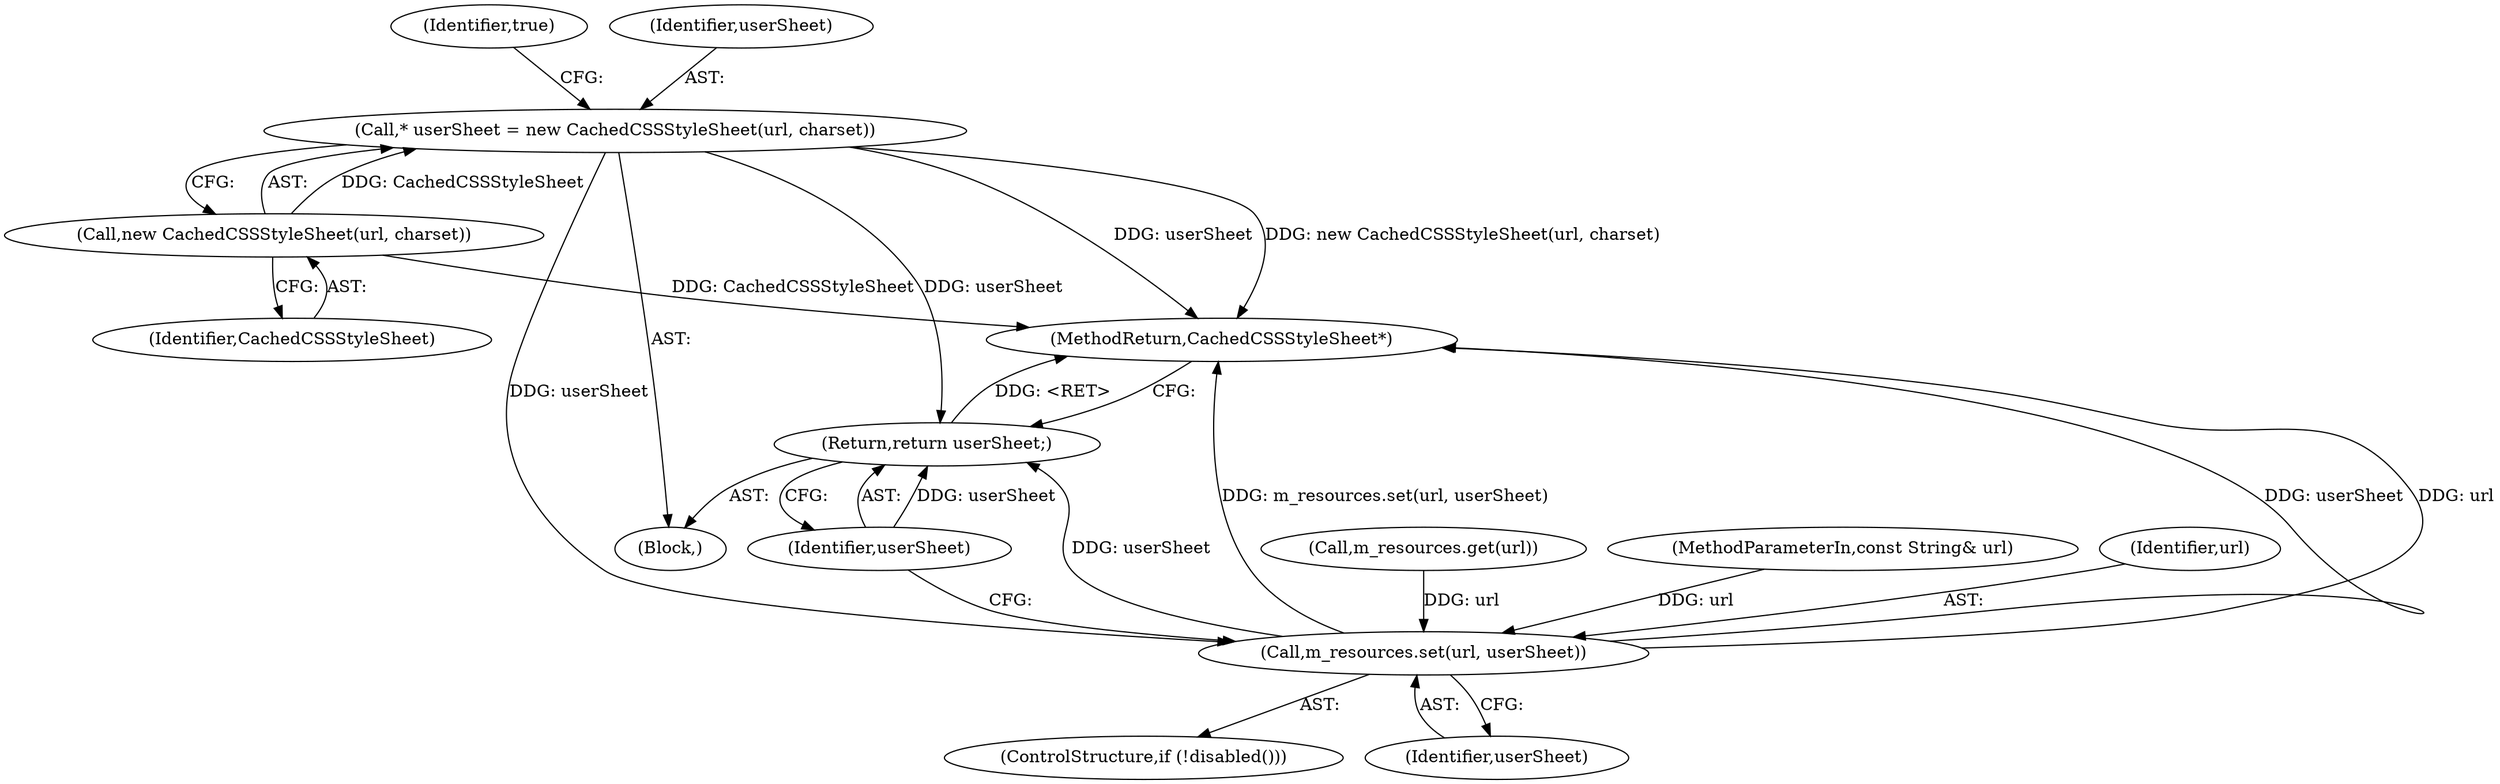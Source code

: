 digraph "0_Chrome_8d4d589fc7d0a8f2fbb7a468e00f264fe54c7981@pointer" {
"1000122" [label="(Call,* userSheet = new CachedCSSStyleSheet(url, charset))"];
"1000124" [label="(Call,new CachedCSSStyleSheet(url, charset))"];
"1000136" [label="(Call,m_resources.set(url, userSheet))"];
"1000142" [label="(Return,return userSheet;)"];
"1000104" [label="(Block,)"];
"1000133" [label="(ControlStructure,if (!disabled()))"];
"1000125" [label="(Identifier,CachedCSSStyleSheet)"];
"1000124" [label="(Call,new CachedCSSStyleSheet(url, charset))"];
"1000138" [label="(Identifier,userSheet)"];
"1000110" [label="(Call,m_resources.get(url))"];
"1000127" [label="(Identifier,true)"];
"1000123" [label="(Identifier,userSheet)"];
"1000136" [label="(Call,m_resources.set(url, userSheet))"];
"1000144" [label="(MethodReturn,CachedCSSStyleSheet*)"];
"1000122" [label="(Call,* userSheet = new CachedCSSStyleSheet(url, charset))"];
"1000102" [label="(MethodParameterIn,const String& url)"];
"1000137" [label="(Identifier,url)"];
"1000143" [label="(Identifier,userSheet)"];
"1000142" [label="(Return,return userSheet;)"];
"1000122" -> "1000104"  [label="AST: "];
"1000122" -> "1000124"  [label="CFG: "];
"1000123" -> "1000122"  [label="AST: "];
"1000124" -> "1000122"  [label="AST: "];
"1000127" -> "1000122"  [label="CFG: "];
"1000122" -> "1000144"  [label="DDG: userSheet"];
"1000122" -> "1000144"  [label="DDG: new CachedCSSStyleSheet(url, charset)"];
"1000124" -> "1000122"  [label="DDG: CachedCSSStyleSheet"];
"1000122" -> "1000136"  [label="DDG: userSheet"];
"1000122" -> "1000142"  [label="DDG: userSheet"];
"1000124" -> "1000125"  [label="CFG: "];
"1000125" -> "1000124"  [label="AST: "];
"1000124" -> "1000144"  [label="DDG: CachedCSSStyleSheet"];
"1000136" -> "1000133"  [label="AST: "];
"1000136" -> "1000138"  [label="CFG: "];
"1000137" -> "1000136"  [label="AST: "];
"1000138" -> "1000136"  [label="AST: "];
"1000143" -> "1000136"  [label="CFG: "];
"1000136" -> "1000144"  [label="DDG: m_resources.set(url, userSheet)"];
"1000136" -> "1000144"  [label="DDG: userSheet"];
"1000136" -> "1000144"  [label="DDG: url"];
"1000110" -> "1000136"  [label="DDG: url"];
"1000102" -> "1000136"  [label="DDG: url"];
"1000136" -> "1000142"  [label="DDG: userSheet"];
"1000142" -> "1000104"  [label="AST: "];
"1000142" -> "1000143"  [label="CFG: "];
"1000143" -> "1000142"  [label="AST: "];
"1000144" -> "1000142"  [label="CFG: "];
"1000142" -> "1000144"  [label="DDG: <RET>"];
"1000143" -> "1000142"  [label="DDG: userSheet"];
}
